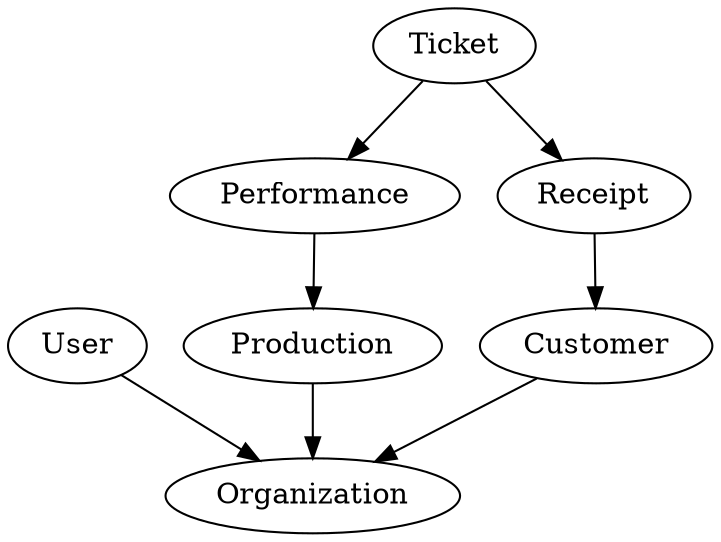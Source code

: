 digraph G {
  User -> Organization;
  Production -> Organization;
  Performance -> Production;
  Ticket -> Performance;
  Ticket -> Receipt;
  Receipt -> Customer;
  Customer -> Organization;
}
